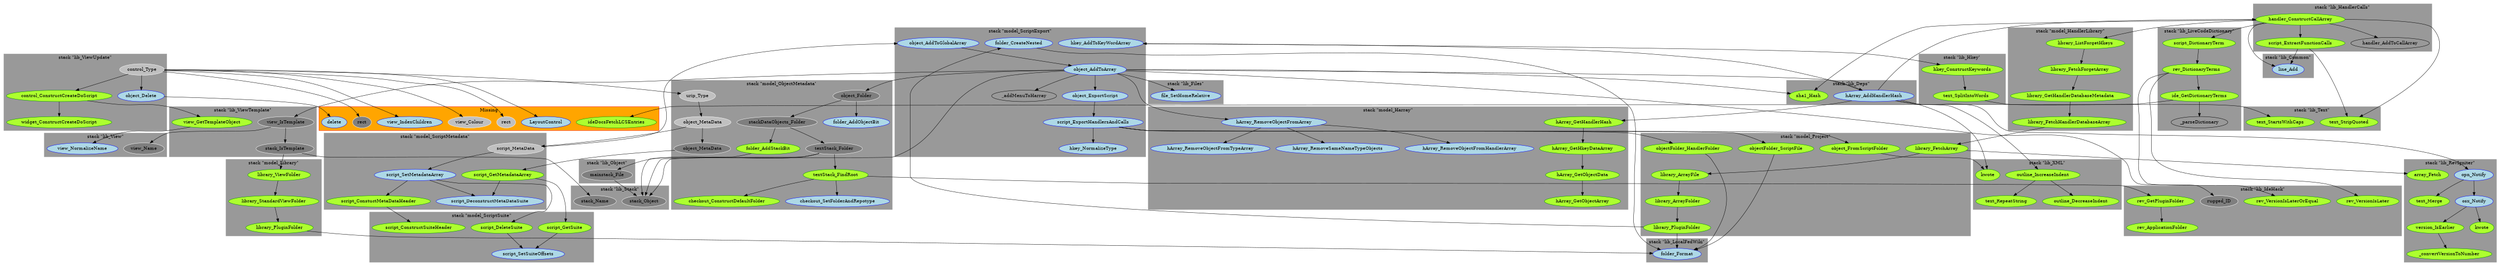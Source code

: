 digraph "dot_FromArray" {	graph [		clusterrank="true"		size="31.2500,31.2500"	];		subgraph "S" {		node [fillcolor="grey", style="filled", color="white"];			n92 [label="control_Type" URL="control_Type%2CS%2Cstack+%22lib_ViewUpdate%22%2C1"];		n22 [label="urip_Type" URL="urip_Type%2Cs%2Cstack+%22model_ObjectMetadata%22%2C1"];		n30 [label="script_MetaData" URL="script_MetaData%2Cs%2Cstack+%22model_ScriptMetadata%22%2C1"];		n94 [label="view_Colour" URL="view_Colour%2Cs%2CMissing%2C1"];		n93 [label="rect" URL="rect%2Cs%2CMissing%2C1"];		n23 [label="object_MetaData" URL="object_MetaData%2Cs%2Cstack+%22model_ObjectMetadata%22%2C1"];	}		subgraph "pc" {		node [];			n45 [label="_parseDictionary" URL="_parseDictionary%2Cpc%2Cstack+%22lib_LiveCodeDictionary%22%2C1"];		n56 [label="handler_AddToCallArray" URL="handler_AddToCallArray%2Cpc%2Cstack+%22lib_HandlerCalls%22%2C1"];		n81 [label="_addMenuToHarray" URL="_addMenuToHarray%2Cpc%2Cstack+%22model_ScriptExport%22%2C1"];	}		subgraph "g" {		node [fillcolor="grey50", style="filled", color="white"];			n82 [label="rugged_ID" URL="rugged_ID%2Cg%2Cstack+%22lib_IdeHack%22%2C1"];		n97 [label="rect" URL="rect%2Cg%2CMissing%2C1"];		n17 [label="stack_IsTemplate" URL="stack_IsTemplate%2Cg%2Cstack+%22lib_ViewTemplate%22%2C1"];		n36 [label="stack_Object" URL="stack_Object%2Cg%2Cstack+%22lib_Stack%22%2C1"];		n16 [label="view_Name" URL="view_Name%2Cg%2Cstack+%22lib_View%22%2C1"];		n76 [label="stackDataObjects_Folder" URL="stackDataObjects_Folder%2Cg%2Cstack+%22model_ObjectMetadata%22%2C1"];		n35 [label="mainstack_File" URL="mainstack_File%2Cg%2Cstack+%22lib_Object%22%2C1"];		n84 [label="textStack_Folder" URL="textStack_Folder%2Cg%2Cstack+%22model_ObjectMetadata%22%2C1"];		n15 [label="view_IsTemplate" URL="view_IsTemplate%2Cg%2Cstack+%22lib_ViewTemplate%22%2C1"];		n11 [label="object_MetaData" URL="object_MetaData%2Cg%2Cstack+%22model_ObjectMetadata%22%2C1"];		n47 [label="stack_Name" URL="stack_Name%2Cg%2Cstack+%22lib_Stack%22%2C1"];		n75 [label="object_Folder" URL="object_Folder%2Cg%2Cstack+%22model_ObjectMetadata%22%2C1"];	}		subgraph "c" {		node [fillcolor="LightBlue", style="filled", color="Blue"];			n33 [label="line_Add" URL="line_Add%2Cc%2Cstack+%22lib_Common%22%2C1"];		n96 [label="view_IndexChildren" URL="view_IndexChildren%2Cc%2CMissing%2C1"];		n8 [label="script_SetSuiteOffsets" URL="script_SetSuiteOffsets%2Cc%2Cstack+%22model_ScriptSuite%22%2C1"];		n24 [label="script_SetMetadataArray" URL="script_SetMetadataArray%2Cc%2Cstack+%22model_ScriptMetadata%22%2C1"];		n20 [label="hkey_NormalizeType" URL="hkey_NormalizeType%2Cc%2Cstack+%22model_ScriptExport%22%2C1"];		n99 [label="hArray_RemoveObjectFromHandlerArray" URL="hArray_RemoveObjectFromHandlerArray%2Cc%2Cstack+%22model_Harray%22%2C1"];		n74 [label="view_NormalizeName" URL="view_NormalizeName%2Cc%2Cstack+%22lib_View%22%2C1"];		n37 [label="object_AddToArray" URL="object_AddToArray%2Cc%2Cstack+%22model_ScriptExport%22%2C1"];		n18 [label="script_ExportHandlersAndCalls" URL="script_ExportHandlersAndCalls%2Cc%2Cstack+%22model_ScriptExport%22%2C1"];		n61 [label="object_ExportScript" URL="object_ExportScript%2Cc%2Cstack+%22model_ScriptExport%22%2C1"];		n79 [label="hArray_AddHandlerHash" URL="hArray_AddHandlerHash%2Cc%2Cstack+%22lib_Deps%22%2C1"];		n25 [label="script_DeconstructMetaDataSuite" URL="script_DeconstructMetaDataSuite%2Cc%2Cstack+%22model_ScriptMetadata%22%2C1"];		n70 [label="folder_CreateNested" URL="folder_CreateNested%2Cc%2Cstack+%22model_ScriptExport%22%2C1"];		n77 [label="folder_AddObjectBit" URL="folder_AddObjectBit%2Cc%2Cstack+%22model_ObjectMetadata%22%2C1"];		n101 [label="hArray_RemoveObjectFromTypeArray" URL="hArray_RemoveObjectFromTypeArray%2Cc%2Cstack+%22model_Harray%22%2C1"];		n31 [label="object_AddToGlobalArray" URL="object_AddToGlobalArray%2Cc%2Cstack+%22model_ScriptExport%22%2C1"];		n80 [label="hArray_RemoveObjectFromArray" URL="hArray_RemoveObjectFromArray%2Cc%2Cstack+%22model_Harray%22%2C1"];		n95 [label="LayoutControl" URL="LayoutControl%2Cc%2CMissing%2C1"];		n100 [label="hArray_RemoveSameNameTypeObjects" URL="hArray_RemoveSameNameTypeObjects%2Cc%2Cstack+%22model_Harray%22%2C1"];		n78 [label="file_SetHomeRelative" URL="file_SetHomeRelative%2Cc%2Cstack+%22lib_Files%22%2C1"];		n41 [label="object_Delete" URL="object_Delete%2Cc%2Cstack+%22lib_ViewUpdate%22%2C1"];		n88 [label="checkout_SetFolderAndRepotype" URL="checkout_SetFolderAndRepotype%2Cc%2Cstack+%22model_ObjectMetadata%22%2C1"];		n67 [label="osx_Notify" URL="osx_Notify%2Cc%2Cstack+%22lib_RevIgniter%22%2C1"];		n42 [label="delete" URL="delete%2Cc%2CMissing%2C1"];		n27 [label="hkey_AddToKeyWordArray" URL="hkey_AddToKeyWordArray%2Cc%2Cstack+%22model_ScriptExport%22%2C1"];		n89 [label="opn_Notify" URL="opn_Notify%2Cc%2Cstack+%22lib_RevIgniter%22%2C1"];		n29 [label="folder_Format" URL="folder_Format%2Cc%2Cstack+%22lib_LocalFedWiki%22%2C1"];	}		subgraph "f" {		node [fillcolor="GreenYellow", style="filled", color="Green4"];			n54 [label="script_DictionaryTerm" URL="script_DictionaryTerm%2Cf%2Cstack+%22lib_LiveCodeDictionary%22%2C1"];		n63 [label="folder_AddStackBit" URL="folder_AddStackBit%2Cf%2Cstack+%22model_ObjectMetadata%22%2C1"];		n60 [label="rev_VersionIsLaterOrEqual" URL="rev_VersionIsLaterOrEqual%2Cf%2Cstack+%22lib_IdeHack%22%2C1"];		n14 [label="kwote" URL="kwote%2Cf%2Cstack+%22lib_XML%22%2C1"];		n64 [label="outline_IncreaseIndent" URL="outline_IncreaseIndent%2Cf%2Cstack+%22lib_XML%22%2C1"];		n10 [label="library_FetchArray" URL="library_FetchArray%2Cf%2Cstack+%22model_Project%22%2C1"];		n43 [label="ide_GetDictionaryTerms" URL="ide_GetDictionaryTerms%2Cf%2Cstack+%22lib_LiveCodeDictionary%22%2C1"];		n69 [label="kwote" URL="kwote%2Cf%2Cstack+%22lib_RevIgniter%22%2C1"];		n71 [label="library_FetchForgetArray" URL="library_FetchForgetArray%2Cf%2Cstack+%22model_HandlerLibrary%22%2C1"];		n4 [label="script_ConstructSuiteHeader" URL="script_ConstructSuiteHeader%2Cf%2Cstack+%22model_ScriptSuite%22%2C1"];		n59 [label="rev_VersionIsLater" URL="rev_VersionIsLater%2Cf%2Cstack+%22lib_IdeHack%22%2C1"];		n48 [label="library_ViewFolder" URL="library_ViewFolder%2Cf%2Cstack+%22model_Library%22%2C1"];		n21 [label="objectFolder_HandlerFolder" URL="objectFolder_HandlerFolder%2Cf%2Cstack+%22model_Project%22%2C1"];		n1 [label="library_ArrayFile" URL="library_ArrayFile%2Cf%2Cstack+%22model_Project%22%2C1"];		n53 [label="handler_ConstructCallArray" URL="handler_ConstructCallArray%2Cf%2Cstack+%22lib_HandlerCalls%22%2C1"];		n86 [label="rev_GetPluginFolder" URL="rev_GetPluginFolder%2Cf%2Cstack+%22lib_IdeHack%22%2C1"];		n57 [label="sha1_Hash" URL="sha1_Hash%2Cf%2Cstack+%22lib_Deps%22%2C1"];		n32 [label="script_ExtractFunctionCalls" URL="script_ExtractFunctionCalls%2Cf%2Cstack+%22lib_HandlerCalls%22%2C1"];		n87 [label="checkout_ConstructDefaultFolder" URL="checkout_ConstructDefaultFolder%2Cf%2Cstack+%22model_ObjectMetadata%22%2C1"];		n83 [label="library_PluginFolder" URL="library_PluginFolder%2Cf%2Cstack+%22model_Project%22%2C1"];		n65 [label="outline_DecreaseIndent" URL="outline_DecreaseIndent%2Cf%2Cstack+%22lib_XML%22%2C1"];		n91 [label="_convertVersionToNumber" URL="_convertVersionToNumber%2Cf%2Cstack+%22lib_RevIgniter%22%2C1"];		n40 [label="array_Fetch" URL="array_Fetch%2Cf%2Cstack+%22lib_RevIgniter%22%2C1"];		n13 [label="object_FromScriptFolder" URL="object_FromScriptFolder%2Cf%2Cstack+%22model_Project%22%2C1"];		n9 [label="library_FetchHandlerDatabaseArray" URL="library_FetchHandlerDatabaseArray%2Cf%2Cstack+%22model_HandlerLibrary%22%2C1"];		n12 [label="script_GetMetadataArray" URL="script_GetMetadataArray%2Cf%2Cstack+%22model_ScriptMetadata%22%2C1"];		n44 [label="ideDocsFetchLCSEntries" URL="ideDocsFetchLCSEntries%2Cf%2CMissing%2C1"];		n5 [label="text_SplitIntoWords" URL="text_SplitIntoWords%2Cf%2Cstack+%22lib_Hkey%22%2C1"];		n58 [label="rev_DictionaryTerms" URL="rev_DictionaryTerms%2Cf%2Cstack+%22lib_LiveCodeDictionary%22%2C1"];		n98 [label="rev_ApplicationFolder" URL="rev_ApplicationFolder%2Cf%2Cstack+%22lib_IdeHack%22%2C1"];		n49 [label="control_ConstructCreateDoScript" URL="control_ConstructCreateDoScript%2Cf%2Cstack+%22lib_ViewUpdate%22%2C1"];		n2 [label="library_ArrayFolder" URL="library_ArrayFolder%2Cf%2Cstack+%22model_Project%22%2C1"];		n52 [label="library_StandardViewFolder" URL="library_StandardViewFolder%2Cf%2Cstack+%22model_Library%22%2C1"];		n66 [label="text_RepeatString" URL="text_RepeatString%2Cf%2Cstack+%22lib_XML%22%2C1"];		n90 [label="text_Merge" URL="text_Merge%2Cf%2Cstack+%22lib_RevIgniter%22%2C1"];		n26 [label="script_DeleteSuite" URL="script_DeleteSuite%2Cf%2Cstack+%22model_ScriptSuite%22%2C1"];		n73 [label="hArray_GetObjectArray" URL="hArray_GetObjectArray%2Cf%2Cstack+%22model_Harray%22%2C1"];		n6 [label="text_StartsWithCaps" URL="text_StartsWithCaps%2Cf%2Cstack+%22lib_Text%22%2C1"];		n46 [label="library_PluginFolder" URL="library_PluginFolder%2Cf%2Cstack+%22model_Library%22%2C1"];		n7 [label="script_GetSuite" URL="script_GetSuite%2Cf%2Cstack+%22model_ScriptSuite%22%2C1"];		n3 [label="script_ConstuctMetaDataHeader" URL="script_ConstuctMetaDataHeader%2Cf%2Cstack+%22model_ScriptMetadata%22%2C1"];		n39 [label="hArray_GetObjectData" URL="hArray_GetObjectData%2Cf%2Cstack+%22model_Harray%22%2C1"];		n28 [label="hkey_ConstructKeywords" URL="hkey_ConstructKeywords%2Cf%2Cstack+%22lib_Hkey%22%2C1"];		n62 [label="hArray_GetHandlerHash" URL="hArray_GetHandlerHash%2Cf%2Cstack+%22model_Harray%22%2C1"];		n55 [label="library_ListForgetHkeys" URL="library_ListForgetHkeys%2Cf%2Cstack+%22model_HandlerLibrary%22%2C1"];		n34 [label="text_StripQuoted" URL="text_StripQuoted%2Cf%2Cstack+%22lib_Text%22%2C1"];		n68 [label="version_IsEarlier" URL="version_IsEarlier%2Cf%2Cstack+%22lib_RevIgniter%22%2C1"];		n72 [label="library_GetHandlerDatabaseMetadata" URL="library_GetHandlerDatabaseMetadata%2Cf%2Cstack+%22model_HandlerLibrary%22%2C1"];		n51 [label="view_GetTemplateObject" URL="view_GetTemplateObject%2Cf%2Cstack+%22lib_ViewTemplate%22%2C1"];		n38 [label="hArray_GetHkeyDataArray" URL="hArray_GetHkeyDataArray%2Cf%2Cstack+%22model_Harray%22%2C1"];		n50 [label="widget_ConstructCreateDoScript" URL="widget_ConstructCreateDoScript%2Cf%2Cstack+%22lib_ViewUpdate%22%2C1"];		n85 [label="textStack_FindRoot" URL="textStack_FindRoot%2Cf%2Cstack+%22model_ObjectMetadata%22%2C1"];		n19 [label="objectFolder_ScriptFile" URL="objectFolder_ScriptFile%2Cf%2Cstack+%22model_Project%22%2C1"];	}		subgraph cluster1 {			label="Missing";			style=filled;			color=red;			fillcolor=orange;					n97; n96; n44; n95; n94; n93; n42	}	subgraph cluster2 {			label="stack \"lib_Common\"";			style=filled;			color=grey60;			fillcolor=grey60;					n33	}	subgraph cluster3 {			label="stack \"lib_Deps\"";			style=filled;			color=grey60;			fillcolor=grey60;					n57; n79	}	subgraph cluster4 {			label="stack \"lib_Files\"";			style=filled;			color=grey60;			fillcolor=grey60;					n78	}	subgraph cluster5 {			label="stack \"lib_HandlerCalls\"";			style=filled;			color=grey60;			fillcolor=grey60;					n53; n32; n56	}	subgraph cluster6 {			label="stack \"lib_Hkey\"";			style=filled;			color=grey60;			fillcolor=grey60;					n5; n28	}	subgraph cluster7 {			label="stack \"lib_IdeHack\"";			style=filled;			color=grey60;			fillcolor=grey60;					n60; n82; n59; n86; n98	}	subgraph cluster8 {			label="stack \"lib_LiveCodeDictionary\"";			style=filled;			color=grey60;			fillcolor=grey60;					n54; n43; n45; n58	}	subgraph cluster9 {			label="stack \"lib_LocalFedWiki\"";			style=filled;			color=grey60;			fillcolor=grey60;					n29	}	subgraph cluster10 {			label="stack \"lib_Object\"";			style=filled;			color=grey60;			fillcolor=grey60;					n35	}	subgraph cluster11 {			label="stack \"lib_RevIgniter\"";			style=filled;			color=grey60;			fillcolor=grey60;					n69; n91; n40; n90; n67; n68; n89	}	subgraph cluster12 {			label="stack \"lib_Stack\"";			style=filled;			color=grey60;			fillcolor=grey60;					n36; n47	}	subgraph cluster13 {			label="stack \"lib_Text\"";			style=filled;			color=grey60;			fillcolor=grey60;					n6; n34	}	subgraph cluster14 {			label="stack \"lib_View\"";			style=filled;			color=grey60;			fillcolor=grey60;					n74; n16	}	subgraph cluster15 {			label="stack \"lib_ViewTemplate\"";			style=filled;			color=grey60;			fillcolor=grey60;					n17; n15; n51	}	subgraph cluster16 {			label="stack \"lib_ViewUpdate\"";			style=filled;			color=grey60;			fillcolor=grey60;					n92; n49; n41; n50	}	subgraph cluster17 {			label="stack \"lib_XML\"";			style=filled;			color=grey60;			fillcolor=grey60;					n14; n64; n65; n66	}	subgraph cluster18 {			label="stack \"model_HandlerLibrary\"";			style=filled;			color=grey60;			fillcolor=grey60;					n71; n9; n55; n72	}	subgraph cluster19 {			label="stack \"model_Harray\"";			style=filled;			color=grey60;			fillcolor=grey60;					n99; n101; n80; n100; n73; n39; n62; n38	}	subgraph cluster20 {			label="stack \"model_Library\"";			style=filled;			color=grey60;			fillcolor=grey60;					n48; n52; n46	}	subgraph cluster21 {			label="stack \"model_ObjectMetadata\"";			style=filled;			color=grey60;			fillcolor=grey60;					n63; n87; n77; n22; n76; n88; n84; n11; n23; n75; n85	}	subgraph cluster22 {			label="stack \"model_Project\"";			style=filled;			color=grey60;			fillcolor=grey60;					n10; n21; n1; n83; n13; n2; n19	}	subgraph cluster23 {			label="stack \"model_ScriptExport\"";			style=filled;			color=grey60;			fillcolor=grey60;					n20; n37; n18; n61; n70; n31; n81; n27	}	subgraph cluster24 {			label="stack \"model_ScriptMetadata\"";			style=filled;			color=grey60;			fillcolor=grey60;					n24; n25; n12; n3; n30	}	subgraph cluster25 {			label="stack \"model_ScriptSuite\"";			style=filled;			color=grey60;			fillcolor=grey60;					n8; n4; n26; n7	}		n1 -> n2;	n53 -> n34;	n53 -> n54;	n53 -> n32;	n53 -> n33;	n53 -> n55;	n53 -> n56;	n53 -> n57;	n35 -> n36;	n62 -> n38;	n49 -> n50;	n49 -> n51;	n86 -> n98;	n89 -> n90;	n89 -> n67;	n30 -> n24;	n30 -> n31;	n22 -> n23;	n67 -> n68;	n67 -> n69;	n10 -> n1;	n10 -> n40;	n43 -> n44;	n43 -> n45;	n15 -> n16;	n15 -> n17;	n83 -> n29;	n83 -> n70;	n70 -> n29;	n68 -> n91;	n85 -> n86;	n85 -> n87;	n85 -> n88;	n48 -> n52;	n51 -> n74;	n28 -> n5;	n31 -> n37;	n11 -> n12;	n54 -> n58;	n7 -> n8;	n37 -> n78;	n37 -> n79;	n37 -> n61;	n37 -> n15;	n37 -> n36;	n37 -> n80;	n37 -> n81;	n37 -> n82;	n37 -> n57;	n37 -> n75;	n71 -> n72;	n84 -> n85;	n84 -> n36;	n84 -> n35;	n9 -> n10;	n32 -> n33;	n32 -> n34;	n24 -> n3;	n24 -> n25;	n24 -> n26;	n61 -> n18;	n3 -> n4;	n58 -> n43;	n58 -> n59;	n58 -> n60;	n41 -> n42;	n21 -> n29;	n38 -> n39;	n72 -> n9;	n55 -> n71;	n18 -> n19;	n18 -> n13;	n18 -> n20;	n18 -> n21;	n5 -> n6;	n46 -> n29;	n27 -> n28;	n75 -> n76;	n75 -> n77;	n17 -> n47;	n17 -> n48;	n2 -> n83;	n52 -> n46;	n80 -> n99;	n80 -> n100;	n80 -> n101;	n63 -> n36;	n39 -> n73;	n12 -> n7;	n12 -> n25;	n19 -> n29;	n23 -> n11;	n23 -> n30;	n92 -> n49;	n92 -> n93;	n92 -> n41;	n92 -> n94;	n92 -> n95;	n92 -> n96;	n92 -> n97;	n92 -> n22;	n64 -> n65;	n64 -> n66;	n26 -> n8;	n76 -> n63;	n76 -> n84;	n79 -> n64;	n79 -> n53;	n79 -> n89;	n79 -> n14;	n79 -> n27;	n79 -> n62;	n13 -> n14;}
